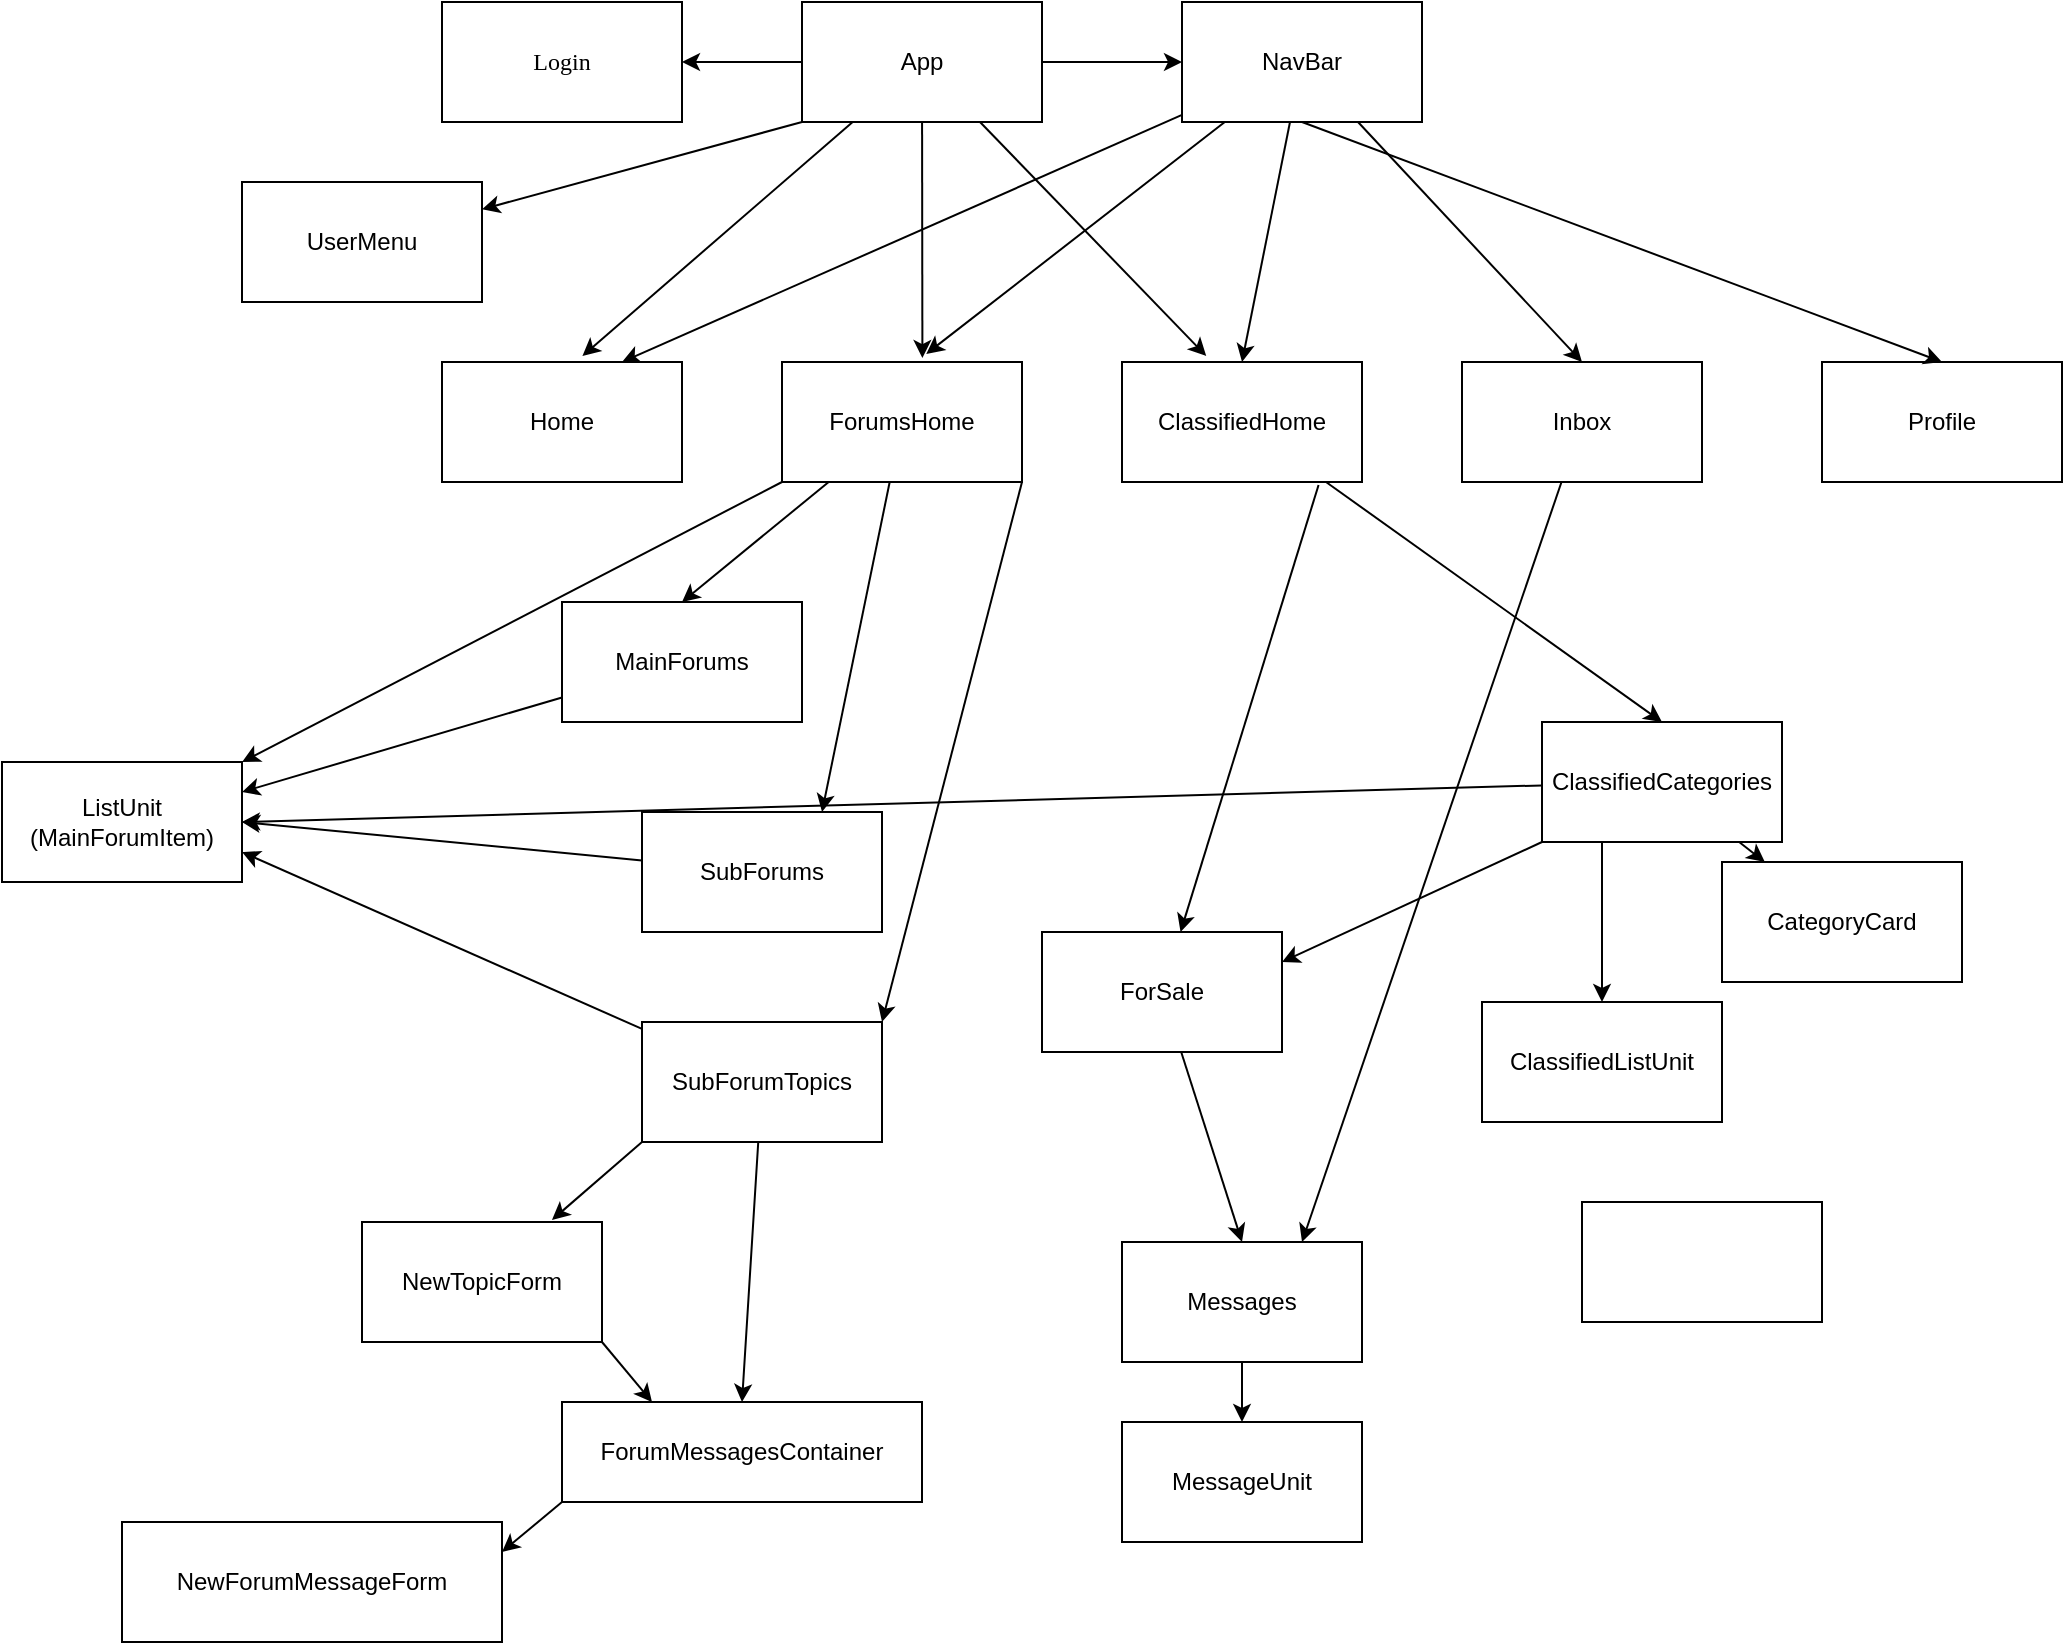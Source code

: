 <mxfile>
    <diagram id="ThbgS6NjA9mEhRyuva3a" name="Page-1">
        <mxGraphModel dx="1909" dy="492" grid="1" gridSize="10" guides="1" tooltips="1" connect="1" arrows="1" fold="1" page="1" pageScale="1" pageWidth="1100" pageHeight="850" math="0" shadow="0">
            <root>
                <mxCell id="0"/>
                <mxCell id="1" parent="0"/>
                <mxCell id="3" value="Home" style="rounded=0;whiteSpace=wrap;html=1;" parent="1" vertex="1">
                    <mxGeometry x="30" y="200" width="120" height="60" as="geometry"/>
                </mxCell>
                <mxCell id="38" style="edgeStyle=none;html=1;entryX=0.75;entryY=0;entryDx=0;entryDy=0;fontFamily=Verdana;" parent="1" source="4" target="16" edge="1">
                    <mxGeometry relative="1" as="geometry"/>
                </mxCell>
                <mxCell id="4" value="Inbox" style="rounded=0;whiteSpace=wrap;html=1;" parent="1" vertex="1">
                    <mxGeometry x="540" y="200" width="120" height="60" as="geometry"/>
                </mxCell>
                <mxCell id="33" style="edgeStyle=none;html=1;entryX=0.5;entryY=0;entryDx=0;entryDy=0;fontFamily=Verdana;" parent="1" source="5" target="17" edge="1">
                    <mxGeometry relative="1" as="geometry"/>
                </mxCell>
                <mxCell id="5" value="ClassifiedHome" style="rounded=0;whiteSpace=wrap;html=1;" parent="1" vertex="1">
                    <mxGeometry x="370" y="200" width="120" height="60" as="geometry"/>
                </mxCell>
                <mxCell id="20" style="edgeStyle=none;html=1;exitX=0;exitY=0.5;exitDx=0;exitDy=0;entryX=1;entryY=0.5;entryDx=0;entryDy=0;fontFamily=Verdana;" parent="1" source="6" target="10" edge="1">
                    <mxGeometry relative="1" as="geometry"/>
                </mxCell>
                <mxCell id="21" style="edgeStyle=none;html=1;fontFamily=Verdana;entryX=0.585;entryY=-0.05;entryDx=0;entryDy=0;entryPerimeter=0;" parent="1" source="6" target="3" edge="1">
                    <mxGeometry relative="1" as="geometry">
                        <mxPoint x="100" y="190" as="targetPoint"/>
                    </mxGeometry>
                </mxCell>
                <mxCell id="22" style="edgeStyle=none;html=1;entryX=0.585;entryY=-0.033;entryDx=0;entryDy=0;entryPerimeter=0;fontFamily=Verdana;" parent="1" source="6" target="7" edge="1">
                    <mxGeometry relative="1" as="geometry"/>
                </mxCell>
                <mxCell id="23" style="edgeStyle=none;html=1;entryX=0.351;entryY=-0.05;entryDx=0;entryDy=0;entryPerimeter=0;fontFamily=Verdana;" parent="1" source="6" target="5" edge="1">
                    <mxGeometry relative="1" as="geometry"/>
                </mxCell>
                <mxCell id="39" style="edgeStyle=none;html=1;entryX=0;entryY=0.5;entryDx=0;entryDy=0;fontFamily=Verdana;" parent="1" source="6" target="9" edge="1">
                    <mxGeometry relative="1" as="geometry"/>
                </mxCell>
                <mxCell id="68" style="edgeStyle=none;html=1;exitX=0;exitY=1;exitDx=0;exitDy=0;" parent="1" source="6" target="67" edge="1">
                    <mxGeometry relative="1" as="geometry"/>
                </mxCell>
                <mxCell id="6" value="App" style="rounded=0;whiteSpace=wrap;html=1;" parent="1" vertex="1">
                    <mxGeometry x="210" y="20" width="120" height="60" as="geometry"/>
                </mxCell>
                <mxCell id="40" style="edgeStyle=none;html=1;fontFamily=Verdana;entryX=0.5;entryY=0;entryDx=0;entryDy=0;" parent="1" source="7" target="48" edge="1">
                    <mxGeometry relative="1" as="geometry">
                        <mxPoint x="260" y="300" as="targetPoint"/>
                    </mxGeometry>
                </mxCell>
                <mxCell id="44" style="edgeStyle=none;html=1;exitX=0;exitY=1;exitDx=0;exitDy=0;entryX=1;entryY=0;entryDx=0;entryDy=0;fontFamily=Verdana;" parent="1" source="7" target="42" edge="1">
                    <mxGeometry relative="1" as="geometry"/>
                </mxCell>
                <mxCell id="50" style="edgeStyle=none;html=1;entryX=0.75;entryY=0;entryDx=0;entryDy=0;fontFamily=Verdana;" parent="1" source="7" target="13" edge="1">
                    <mxGeometry relative="1" as="geometry"/>
                </mxCell>
                <mxCell id="51" style="edgeStyle=none;html=1;exitX=1;exitY=1;exitDx=0;exitDy=0;entryX=1;entryY=0;entryDx=0;entryDy=0;fontFamily=Verdana;" parent="1" source="7" target="15" edge="1">
                    <mxGeometry relative="1" as="geometry"/>
                </mxCell>
                <mxCell id="7" value="ForumsHome" style="rounded=0;whiteSpace=wrap;html=1;" parent="1" vertex="1">
                    <mxGeometry x="200" y="200" width="120" height="60" as="geometry"/>
                </mxCell>
                <mxCell id="8" value="Profile" style="rounded=0;whiteSpace=wrap;html=1;" parent="1" vertex="1">
                    <mxGeometry x="720" y="200" width="120" height="60" as="geometry"/>
                </mxCell>
                <mxCell id="27" style="edgeStyle=none;html=1;exitX=0.5;exitY=1;exitDx=0;exitDy=0;entryX=0.5;entryY=0;entryDx=0;entryDy=0;fontFamily=Verdana;" parent="1" source="9" target="8" edge="1">
                    <mxGeometry relative="1" as="geometry"/>
                </mxCell>
                <mxCell id="29" style="edgeStyle=none;html=1;entryX=0.5;entryY=0;entryDx=0;entryDy=0;fontFamily=Verdana;" parent="1" source="9" target="4" edge="1">
                    <mxGeometry relative="1" as="geometry"/>
                </mxCell>
                <mxCell id="30" style="edgeStyle=none;html=1;entryX=0.5;entryY=0;entryDx=0;entryDy=0;fontFamily=Verdana;" parent="1" source="9" target="5" edge="1">
                    <mxGeometry relative="1" as="geometry"/>
                </mxCell>
                <mxCell id="31" style="edgeStyle=none;html=1;entryX=0.601;entryY=-0.067;entryDx=0;entryDy=0;entryPerimeter=0;fontFamily=Verdana;" parent="1" source="9" target="7" edge="1">
                    <mxGeometry relative="1" as="geometry"/>
                </mxCell>
                <mxCell id="32" style="edgeStyle=none;html=1;entryX=0.75;entryY=0;entryDx=0;entryDy=0;fontFamily=Verdana;" parent="1" source="9" target="3" edge="1">
                    <mxGeometry relative="1" as="geometry"/>
                </mxCell>
                <mxCell id="9" value="NavBar" style="rounded=0;whiteSpace=wrap;html=1;" parent="1" vertex="1">
                    <mxGeometry x="400" y="20" width="120" height="60" as="geometry"/>
                </mxCell>
                <object label="Login" id="10">
                    <mxCell style="rounded=0;whiteSpace=wrap;html=1;fontFamily=Verdana;" parent="1" vertex="1">
                        <mxGeometry x="30" y="20" width="120" height="60" as="geometry"/>
                    </mxCell>
                </object>
                <mxCell id="45" style="edgeStyle=none;html=1;entryX=1;entryY=0.5;entryDx=0;entryDy=0;fontFamily=Verdana;" parent="1" source="13" target="42" edge="1">
                    <mxGeometry relative="1" as="geometry"/>
                </mxCell>
                <mxCell id="13" value="SubForums" style="rounded=0;whiteSpace=wrap;html=1;" parent="1" vertex="1">
                    <mxGeometry x="130" y="425" width="120" height="60" as="geometry"/>
                </mxCell>
                <mxCell id="46" style="edgeStyle=none;html=1;entryX=1;entryY=0.75;entryDx=0;entryDy=0;fontFamily=Verdana;" parent="1" source="15" target="42" edge="1">
                    <mxGeometry relative="1" as="geometry"/>
                </mxCell>
                <mxCell id="54" style="edgeStyle=none;html=1;exitX=0;exitY=1;exitDx=0;exitDy=0;entryX=0.875;entryY=-0.017;entryDx=0;entryDy=0;entryPerimeter=0;" parent="1" source="15" edge="1">
                    <mxGeometry relative="1" as="geometry">
                        <mxPoint x="85" y="628.98" as="targetPoint"/>
                    </mxGeometry>
                </mxCell>
                <mxCell id="57" style="edgeStyle=none;html=1;entryX=0.5;entryY=0;entryDx=0;entryDy=0;" parent="1" source="15" target="56" edge="1">
                    <mxGeometry relative="1" as="geometry"/>
                </mxCell>
                <mxCell id="15" value="SubForumTopics" style="rounded=0;whiteSpace=wrap;html=1;" parent="1" vertex="1">
                    <mxGeometry x="130" y="530" width="120" height="60" as="geometry"/>
                </mxCell>
                <mxCell id="35" style="edgeStyle=none;html=1;fontFamily=Verdana;" parent="1" source="16" target="19" edge="1">
                    <mxGeometry relative="1" as="geometry"/>
                </mxCell>
                <mxCell id="16" value="Messages" style="rounded=0;whiteSpace=wrap;html=1;" parent="1" vertex="1">
                    <mxGeometry x="370" y="640" width="120" height="60" as="geometry"/>
                </mxCell>
                <mxCell id="34" style="edgeStyle=none;html=1;fontFamily=Verdana;exitX=0.819;exitY=1.025;exitDx=0;exitDy=0;exitPerimeter=0;" parent="1" source="5" target="18" edge="1">
                    <mxGeometry relative="1" as="geometry"/>
                </mxCell>
                <mxCell id="47" value="" style="edgeStyle=none;html=1;fontFamily=Verdana;entryX=1;entryY=0.5;entryDx=0;entryDy=0;" parent="1" source="17" target="42" edge="1">
                    <mxGeometry relative="1" as="geometry">
                        <mxPoint x="330" y="370" as="targetPoint"/>
                    </mxGeometry>
                </mxCell>
                <mxCell id="63" style="edgeStyle=none;html=1;exitX=0;exitY=1;exitDx=0;exitDy=0;entryX=1;entryY=0.25;entryDx=0;entryDy=0;" parent="1" source="17" target="18" edge="1">
                    <mxGeometry relative="1" as="geometry"/>
                </mxCell>
                <mxCell id="65" value="" style="edgeStyle=none;html=1;" parent="1" source="17" target="64" edge="1">
                    <mxGeometry relative="1" as="geometry"/>
                </mxCell>
                <mxCell id="71" style="edgeStyle=none;html=1;exitX=0.25;exitY=1;exitDx=0;exitDy=0;entryX=0.5;entryY=0;entryDx=0;entryDy=0;" parent="1" source="17" target="66" edge="1">
                    <mxGeometry relative="1" as="geometry"/>
                </mxCell>
                <mxCell id="17" value="ClassifiedCategories" style="rounded=0;whiteSpace=wrap;html=1;" parent="1" vertex="1">
                    <mxGeometry x="580" y="380" width="120" height="60" as="geometry"/>
                </mxCell>
                <mxCell id="37" style="edgeStyle=none;html=1;entryX=0.5;entryY=0;entryDx=0;entryDy=0;fontFamily=Verdana;" parent="1" source="18" target="16" edge="1">
                    <mxGeometry relative="1" as="geometry"/>
                </mxCell>
                <mxCell id="18" value="ForSale" style="rounded=0;whiteSpace=wrap;html=1;" parent="1" vertex="1">
                    <mxGeometry x="330" y="485" width="120" height="60" as="geometry"/>
                </mxCell>
                <mxCell id="19" value="MessageUnit" style="rounded=0;whiteSpace=wrap;html=1;" parent="1" vertex="1">
                    <mxGeometry x="370" y="730" width="120" height="60" as="geometry"/>
                </mxCell>
                <mxCell id="42" value="ListUnit&lt;br&gt;(MainForumItem)" style="rounded=0;whiteSpace=wrap;html=1;" parent="1" vertex="1">
                    <mxGeometry x="-190" y="400" width="120" height="60" as="geometry"/>
                </mxCell>
                <mxCell id="52" style="edgeStyle=none;html=1;entryX=1;entryY=0.25;entryDx=0;entryDy=0;fontFamily=Verdana;" parent="1" source="48" target="42" edge="1">
                    <mxGeometry relative="1" as="geometry"/>
                </mxCell>
                <mxCell id="48" value="MainForums&lt;br&gt;" style="rounded=0;whiteSpace=wrap;html=1;" parent="1" vertex="1">
                    <mxGeometry x="90" y="320" width="120" height="60" as="geometry"/>
                </mxCell>
                <mxCell id="58" style="edgeStyle=none;html=1;exitX=1;exitY=1;exitDx=0;exitDy=0;entryX=0.25;entryY=0;entryDx=0;entryDy=0;" parent="1" source="55" target="56" edge="1">
                    <mxGeometry relative="1" as="geometry"/>
                </mxCell>
                <mxCell id="55" value="NewTopicForm" style="rounded=0;whiteSpace=wrap;html=1;" parent="1" vertex="1">
                    <mxGeometry x="-10" y="630" width="120" height="60" as="geometry"/>
                </mxCell>
                <mxCell id="60" style="edgeStyle=none;html=1;exitX=0;exitY=1;exitDx=0;exitDy=0;entryX=0;entryY=1;entryDx=0;entryDy=0;" parent="1" source="56" target="56" edge="1">
                    <mxGeometry relative="1" as="geometry">
                        <Array as="points">
                            <mxPoint x="90" y="770"/>
                        </Array>
                    </mxGeometry>
                </mxCell>
                <mxCell id="61" style="edgeStyle=none;html=1;exitX=0;exitY=1;exitDx=0;exitDy=0;entryX=1;entryY=0.25;entryDx=0;entryDy=0;" parent="1" source="56" target="59" edge="1">
                    <mxGeometry relative="1" as="geometry"/>
                </mxCell>
                <mxCell id="56" value="ForumMessagesContainer&lt;br&gt;" style="rounded=0;whiteSpace=wrap;html=1;" parent="1" vertex="1">
                    <mxGeometry x="90" y="720" width="180" height="50" as="geometry"/>
                </mxCell>
                <mxCell id="59" value="NewForumMessageForm" style="rounded=0;whiteSpace=wrap;html=1;" parent="1" vertex="1">
                    <mxGeometry x="-130" y="780" width="190" height="60" as="geometry"/>
                </mxCell>
                <mxCell id="64" value="CategoryCard" style="rounded=0;whiteSpace=wrap;html=1;" parent="1" vertex="1">
                    <mxGeometry x="670" y="450" width="120" height="60" as="geometry"/>
                </mxCell>
                <mxCell id="66" value="ClassifiedListUnit" style="rounded=0;whiteSpace=wrap;html=1;" parent="1" vertex="1">
                    <mxGeometry x="550" y="520" width="120" height="60" as="geometry"/>
                </mxCell>
                <mxCell id="67" value="UserMenu" style="rounded=0;whiteSpace=wrap;html=1;" parent="1" vertex="1">
                    <mxGeometry x="-70" y="110" width="120" height="60" as="geometry"/>
                </mxCell>
                <mxCell id="72" value="" style="rounded=0;whiteSpace=wrap;html=1;" vertex="1" parent="1">
                    <mxGeometry x="600" y="620" width="120" height="60" as="geometry"/>
                </mxCell>
            </root>
        </mxGraphModel>
    </diagram>
</mxfile>